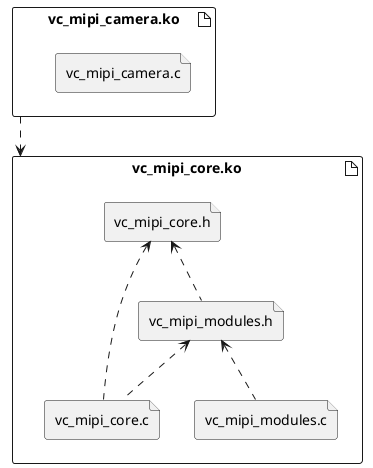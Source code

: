 @startuml

artifact vc_mipi_camera.ko {
    file vc_mipi_camera.c
}

artifact vc_mipi_core.ko {
    file vc_mipi_core.h
    file vc_mipi_core.c
    file vc_mipi_modules.h
    file vc_mipi_modules.c

    vc_mipi_core.h <.. vc_mipi_core.c
    vc_mipi_modules.h <.. vc_mipi_modules.c
    vc_mipi_core.h <.. vc_mipi_modules.h
    vc_mipi_modules.h <.. vc_mipi_core.c
}

vc_mipi_camera.ko ..> vc_mipi_core.ko

@enduml